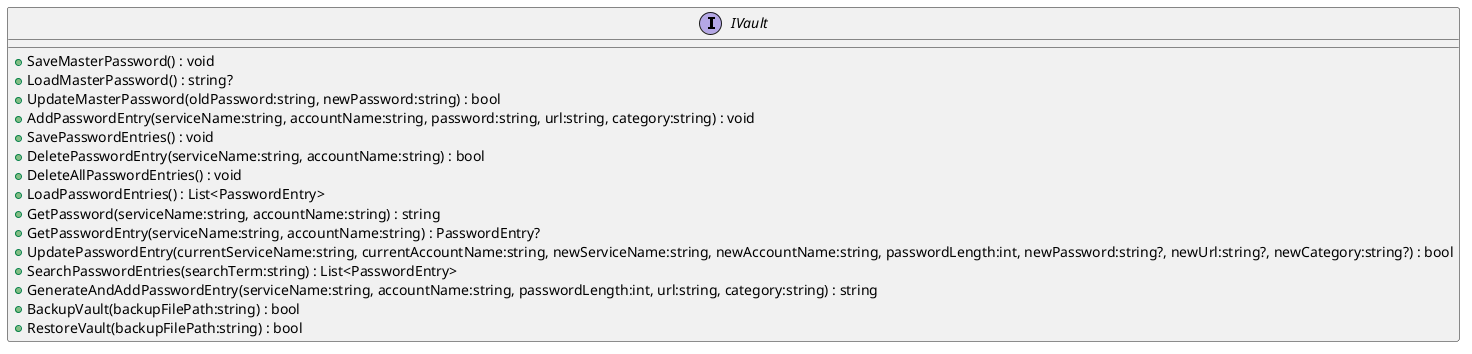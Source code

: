 @startuml
interface IVault {
    + SaveMasterPassword() : void
    + LoadMasterPassword() : string?
    + UpdateMasterPassword(oldPassword:string, newPassword:string) : bool
    + AddPasswordEntry(serviceName:string, accountName:string, password:string, url:string, category:string) : void
    + SavePasswordEntries() : void
    + DeletePasswordEntry(serviceName:string, accountName:string) : bool
    + DeleteAllPasswordEntries() : void
    + LoadPasswordEntries() : List<PasswordEntry>
    + GetPassword(serviceName:string, accountName:string) : string
    + GetPasswordEntry(serviceName:string, accountName:string) : PasswordEntry?
    + UpdatePasswordEntry(currentServiceName:string, currentAccountName:string, newServiceName:string, newAccountName:string, passwordLength:int, newPassword:string?, newUrl:string?, newCategory:string?) : bool
    + SearchPasswordEntries(searchTerm:string) : List<PasswordEntry>
    + GenerateAndAddPasswordEntry(serviceName:string, accountName:string, passwordLength:int, url:string, category:string) : string
    + BackupVault(backupFilePath:string) : bool
    + RestoreVault(backupFilePath:string) : bool
}
@enduml
